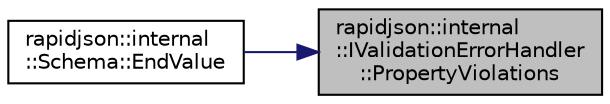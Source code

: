 digraph "rapidjson::internal::IValidationErrorHandler::PropertyViolations"
{
 // INTERACTIVE_SVG=YES
 // LATEX_PDF_SIZE
  edge [fontname="Helvetica",fontsize="10",labelfontname="Helvetica",labelfontsize="10"];
  node [fontname="Helvetica",fontsize="10",shape=record];
  rankdir="RL";
  Node80 [label="rapidjson::internal\l::IValidationErrorHandler\l::PropertyViolations",height=0.2,width=0.4,color="black", fillcolor="grey75", style="filled", fontcolor="black",tooltip=" "];
  Node80 -> Node81 [dir="back",color="midnightblue",fontsize="10",style="solid",fontname="Helvetica"];
  Node81 [label="rapidjson::internal\l::Schema::EndValue",height=0.2,width=0.4,color="black", fillcolor="white", style="filled",URL="$classrapidjson_1_1internal_1_1_schema.html#a6a23f4f0c794779e3e257d7b360dc8b7",tooltip=" "];
}
